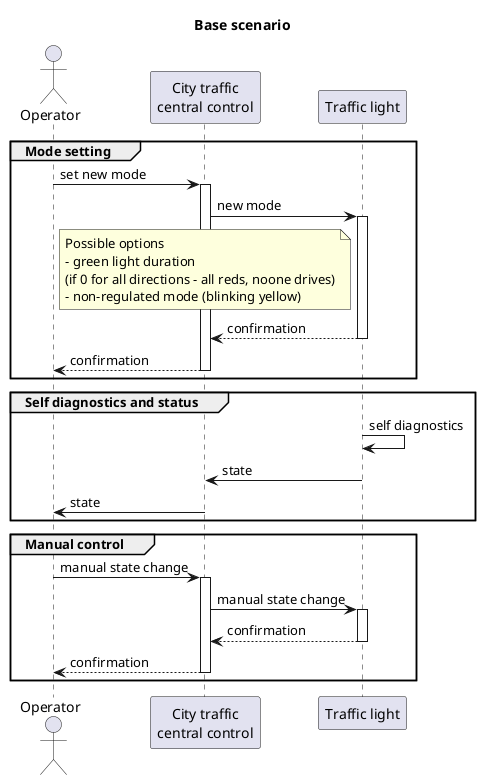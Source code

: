 @startuml "Base scenario"

title Base scenario

actor "Operator" as op
participant "City traffic\ncentral control" as tm
participant "Traffic light" as tl

group Mode setting

op -> tm++: set new mode
tm -> tl++: new mode

note over tm
Possible options
- green light duration
(if 0 for all directions - all reds, noone drives)
- non-regulated mode (blinking yellow)
end note

tl --> tm--: confirmation
tm --> op--: confirmation

end


group Self diagnostics and status
tl -> tl: self diagnostics
tl -> tm: state
tm -> op: state
end

group Manual control

op -> tm++: manual state change
tm -> tl++: manual state change
tl --> tm--: confirmation
tm --> op--: confirmation

end

@enduml


@startuml "base scenario + hla"

actor "Operator" as op
participant "City traffic\ncentral control" as tm
participant "1. Connector" as conn
participant "2. Control system" as control_tl
participant "3. LEDs control" as control_leds
participant "4. Diagnostics" as self_diag


group Mode setting

op -> tm++: new mode
tm -> conn: new mode request
conn -> control_tl++: new mode request
control_tl -> control_tl: storing new mode
control_tl --> conn--: confirmation

conn --> tm: confirmation
tm --> op--: confirmation

end


group Self diagnostics and status
control_leds -> self_diag: status
self_diag -> control_tl: status 
control_tl -> conn: traffic light state
conn -> tm: traffic light state
tm -> op: traffic lights state
end

group Manual control

op -> tm++: manual mode change
tm -> conn: manual mode change
conn -> control_tl++: manual mode change
control_tl -> control_leds++: manual mode change
control_leds --> control_tl--: confirmation
control_tl --> conn--: confirmation
conn --> tm: confirmation
tm --> op--: confirmation

end


@enduml